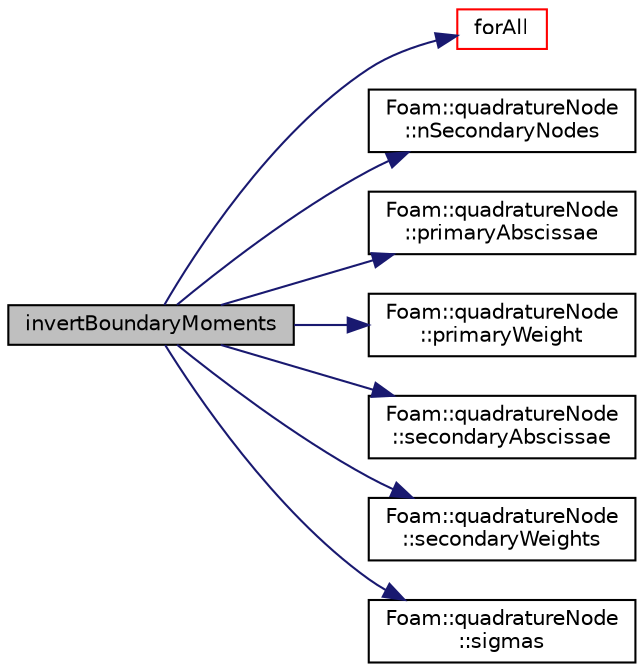 digraph "invertBoundaryMoments"
{
  bgcolor="transparent";
  edge [fontname="Helvetica",fontsize="10",labelfontname="Helvetica",labelfontsize="10"];
  node [fontname="Helvetica",fontsize="10",shape=record];
  rankdir="LR";
  Node22 [label="invertBoundaryMoments",height=0.2,width=0.4,color="black", fillcolor="grey75", style="filled", fontcolor="black"];
  Node22 -> Node23 [color="midnightblue",fontsize="10",style="solid",fontname="Helvetica"];
  Node23 [label="forAll",height=0.2,width=0.4,color="red",URL="$a01697.html#a661071c857206cff08f25e78275fc863"];
  Node22 -> Node34 [color="midnightblue",fontsize="10",style="solid",fontname="Helvetica"];
  Node34 [label="Foam::quadratureNode\l::nSecondaryNodes",height=0.2,width=0.4,color="black",URL="$a02240.html#a1225f4e952fddfbb5f6f198f88ac8017",tooltip="Returns the number of secondary nodes. "];
  Node22 -> Node35 [color="midnightblue",fontsize="10",style="solid",fontname="Helvetica"];
  Node35 [label="Foam::quadratureNode\l::primaryAbscissae",height=0.2,width=0.4,color="black",URL="$a02240.html#a44294a401aa4b4cd33e56b6d61967ae6",tooltip="Const access to the scalar abscissa of the node. "];
  Node22 -> Node36 [color="midnightblue",fontsize="10",style="solid",fontname="Helvetica"];
  Node36 [label="Foam::quadratureNode\l::primaryWeight",height=0.2,width=0.4,color="black",URL="$a02240.html#ae744e0be2351d524d75803ea51fe5f69",tooltip="Const access to the weight of the node. "];
  Node22 -> Node37 [color="midnightblue",fontsize="10",style="solid",fontname="Helvetica"];
  Node37 [label="Foam::quadratureNode\l::secondaryAbscissae",height=0.2,width=0.4,color="black",URL="$a02240.html#a1ae11040ca975de93967d8f0452e6de3",tooltip="Const access to the list of secondary abscissae of the node. "];
  Node22 -> Node38 [color="midnightblue",fontsize="10",style="solid",fontname="Helvetica"];
  Node38 [label="Foam::quadratureNode\l::secondaryWeights",height=0.2,width=0.4,color="black",URL="$a02240.html#afc068e8effa3c3cc13c9e15c22058214",tooltip="Const access to the secondary weights of the node. "];
  Node22 -> Node39 [color="midnightblue",fontsize="10",style="solid",fontname="Helvetica"];
  Node39 [label="Foam::quadratureNode\l::sigmas",height=0.2,width=0.4,color="black",URL="$a02240.html#afe3b61857d852262867c81e0cd0a68a0",tooltip="Const access to sigma. "];
}
